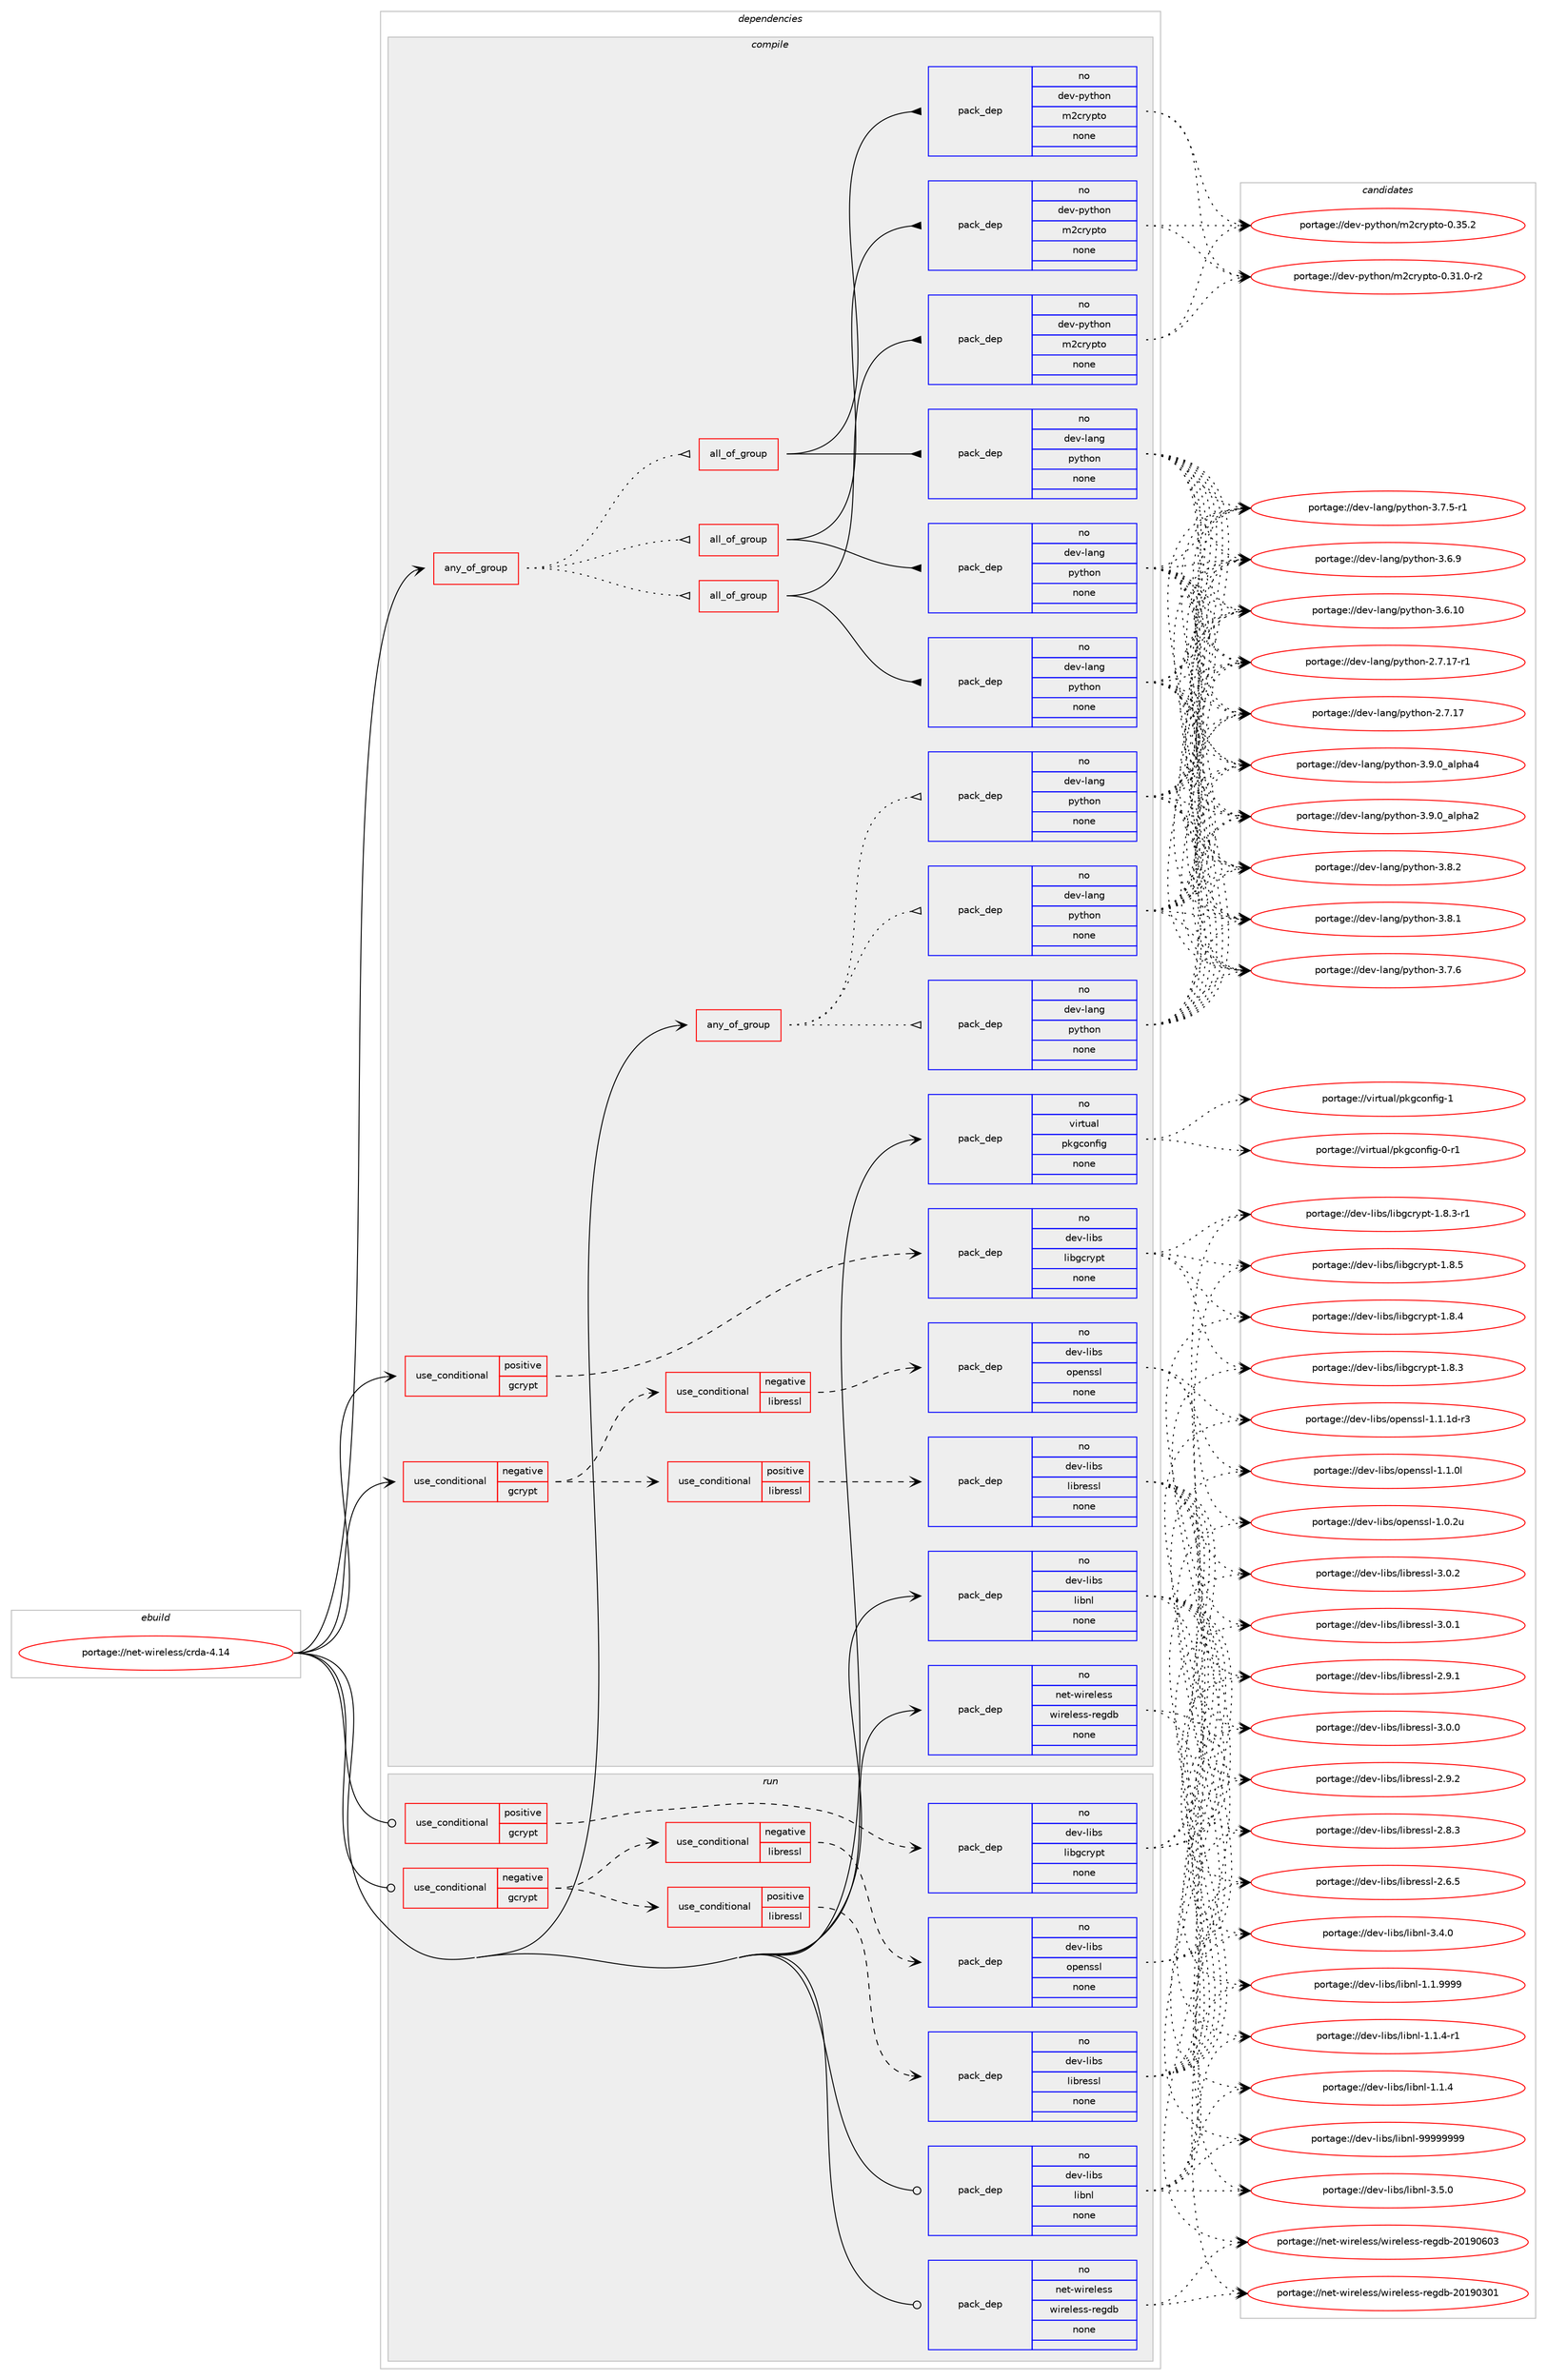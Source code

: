 digraph prolog {

# *************
# Graph options
# *************

newrank=true;
concentrate=true;
compound=true;
graph [rankdir=LR,fontname=Helvetica,fontsize=10,ranksep=1.5];#, ranksep=2.5, nodesep=0.2];
edge  [arrowhead=vee];
node  [fontname=Helvetica,fontsize=10];

# **********
# The ebuild
# **********

subgraph cluster_leftcol {
color=gray;
rank=same;
label=<<i>ebuild</i>>;
id [label="portage://net-wireless/crda-4.14", color=red, width=4, href="../net-wireless/crda-4.14.svg"];
}

# ****************
# The dependencies
# ****************

subgraph cluster_midcol {
color=gray;
label=<<i>dependencies</i>>;
subgraph cluster_compile {
fillcolor="#eeeeee";
style=filled;
label=<<i>compile</i>>;
subgraph any1235 {
dependency64987 [label=<<TABLE BORDER="0" CELLBORDER="1" CELLSPACING="0" CELLPADDING="4"><TR><TD CELLPADDING="10">any_of_group</TD></TR></TABLE>>, shape=none, color=red];subgraph all58 {
dependency64988 [label=<<TABLE BORDER="0" CELLBORDER="1" CELLSPACING="0" CELLPADDING="4"><TR><TD CELLPADDING="10">all_of_group</TD></TR></TABLE>>, shape=none, color=red];subgraph pack51151 {
dependency64989 [label=<<TABLE BORDER="0" CELLBORDER="1" CELLSPACING="0" CELLPADDING="4" WIDTH="220"><TR><TD ROWSPAN="6" CELLPADDING="30">pack_dep</TD></TR><TR><TD WIDTH="110">no</TD></TR><TR><TD>dev-lang</TD></TR><TR><TD>python</TD></TR><TR><TD>none</TD></TR><TR><TD></TD></TR></TABLE>>, shape=none, color=blue];
}
dependency64988:e -> dependency64989:w [weight=20,style="solid",arrowhead="inv"];
subgraph pack51152 {
dependency64990 [label=<<TABLE BORDER="0" CELLBORDER="1" CELLSPACING="0" CELLPADDING="4" WIDTH="220"><TR><TD ROWSPAN="6" CELLPADDING="30">pack_dep</TD></TR><TR><TD WIDTH="110">no</TD></TR><TR><TD>dev-python</TD></TR><TR><TD>m2crypto</TD></TR><TR><TD>none</TD></TR><TR><TD></TD></TR></TABLE>>, shape=none, color=blue];
}
dependency64988:e -> dependency64990:w [weight=20,style="solid",arrowhead="inv"];
}
dependency64987:e -> dependency64988:w [weight=20,style="dotted",arrowhead="oinv"];
subgraph all59 {
dependency64991 [label=<<TABLE BORDER="0" CELLBORDER="1" CELLSPACING="0" CELLPADDING="4"><TR><TD CELLPADDING="10">all_of_group</TD></TR></TABLE>>, shape=none, color=red];subgraph pack51153 {
dependency64992 [label=<<TABLE BORDER="0" CELLBORDER="1" CELLSPACING="0" CELLPADDING="4" WIDTH="220"><TR><TD ROWSPAN="6" CELLPADDING="30">pack_dep</TD></TR><TR><TD WIDTH="110">no</TD></TR><TR><TD>dev-lang</TD></TR><TR><TD>python</TD></TR><TR><TD>none</TD></TR><TR><TD></TD></TR></TABLE>>, shape=none, color=blue];
}
dependency64991:e -> dependency64992:w [weight=20,style="solid",arrowhead="inv"];
subgraph pack51154 {
dependency64993 [label=<<TABLE BORDER="0" CELLBORDER="1" CELLSPACING="0" CELLPADDING="4" WIDTH="220"><TR><TD ROWSPAN="6" CELLPADDING="30">pack_dep</TD></TR><TR><TD WIDTH="110">no</TD></TR><TR><TD>dev-python</TD></TR><TR><TD>m2crypto</TD></TR><TR><TD>none</TD></TR><TR><TD></TD></TR></TABLE>>, shape=none, color=blue];
}
dependency64991:e -> dependency64993:w [weight=20,style="solid",arrowhead="inv"];
}
dependency64987:e -> dependency64991:w [weight=20,style="dotted",arrowhead="oinv"];
subgraph all60 {
dependency64994 [label=<<TABLE BORDER="0" CELLBORDER="1" CELLSPACING="0" CELLPADDING="4"><TR><TD CELLPADDING="10">all_of_group</TD></TR></TABLE>>, shape=none, color=red];subgraph pack51155 {
dependency64995 [label=<<TABLE BORDER="0" CELLBORDER="1" CELLSPACING="0" CELLPADDING="4" WIDTH="220"><TR><TD ROWSPAN="6" CELLPADDING="30">pack_dep</TD></TR><TR><TD WIDTH="110">no</TD></TR><TR><TD>dev-lang</TD></TR><TR><TD>python</TD></TR><TR><TD>none</TD></TR><TR><TD></TD></TR></TABLE>>, shape=none, color=blue];
}
dependency64994:e -> dependency64995:w [weight=20,style="solid",arrowhead="inv"];
subgraph pack51156 {
dependency64996 [label=<<TABLE BORDER="0" CELLBORDER="1" CELLSPACING="0" CELLPADDING="4" WIDTH="220"><TR><TD ROWSPAN="6" CELLPADDING="30">pack_dep</TD></TR><TR><TD WIDTH="110">no</TD></TR><TR><TD>dev-python</TD></TR><TR><TD>m2crypto</TD></TR><TR><TD>none</TD></TR><TR><TD></TD></TR></TABLE>>, shape=none, color=blue];
}
dependency64994:e -> dependency64996:w [weight=20,style="solid",arrowhead="inv"];
}
dependency64987:e -> dependency64994:w [weight=20,style="dotted",arrowhead="oinv"];
}
id:e -> dependency64987:w [weight=20,style="solid",arrowhead="vee"];
subgraph any1236 {
dependency64997 [label=<<TABLE BORDER="0" CELLBORDER="1" CELLSPACING="0" CELLPADDING="4"><TR><TD CELLPADDING="10">any_of_group</TD></TR></TABLE>>, shape=none, color=red];subgraph pack51157 {
dependency64998 [label=<<TABLE BORDER="0" CELLBORDER="1" CELLSPACING="0" CELLPADDING="4" WIDTH="220"><TR><TD ROWSPAN="6" CELLPADDING="30">pack_dep</TD></TR><TR><TD WIDTH="110">no</TD></TR><TR><TD>dev-lang</TD></TR><TR><TD>python</TD></TR><TR><TD>none</TD></TR><TR><TD></TD></TR></TABLE>>, shape=none, color=blue];
}
dependency64997:e -> dependency64998:w [weight=20,style="dotted",arrowhead="oinv"];
subgraph pack51158 {
dependency64999 [label=<<TABLE BORDER="0" CELLBORDER="1" CELLSPACING="0" CELLPADDING="4" WIDTH="220"><TR><TD ROWSPAN="6" CELLPADDING="30">pack_dep</TD></TR><TR><TD WIDTH="110">no</TD></TR><TR><TD>dev-lang</TD></TR><TR><TD>python</TD></TR><TR><TD>none</TD></TR><TR><TD></TD></TR></TABLE>>, shape=none, color=blue];
}
dependency64997:e -> dependency64999:w [weight=20,style="dotted",arrowhead="oinv"];
subgraph pack51159 {
dependency65000 [label=<<TABLE BORDER="0" CELLBORDER="1" CELLSPACING="0" CELLPADDING="4" WIDTH="220"><TR><TD ROWSPAN="6" CELLPADDING="30">pack_dep</TD></TR><TR><TD WIDTH="110">no</TD></TR><TR><TD>dev-lang</TD></TR><TR><TD>python</TD></TR><TR><TD>none</TD></TR><TR><TD></TD></TR></TABLE>>, shape=none, color=blue];
}
dependency64997:e -> dependency65000:w [weight=20,style="dotted",arrowhead="oinv"];
}
id:e -> dependency64997:w [weight=20,style="solid",arrowhead="vee"];
subgraph cond12546 {
dependency65001 [label=<<TABLE BORDER="0" CELLBORDER="1" CELLSPACING="0" CELLPADDING="4"><TR><TD ROWSPAN="3" CELLPADDING="10">use_conditional</TD></TR><TR><TD>negative</TD></TR><TR><TD>gcrypt</TD></TR></TABLE>>, shape=none, color=red];
subgraph cond12547 {
dependency65002 [label=<<TABLE BORDER="0" CELLBORDER="1" CELLSPACING="0" CELLPADDING="4"><TR><TD ROWSPAN="3" CELLPADDING="10">use_conditional</TD></TR><TR><TD>negative</TD></TR><TR><TD>libressl</TD></TR></TABLE>>, shape=none, color=red];
subgraph pack51160 {
dependency65003 [label=<<TABLE BORDER="0" CELLBORDER="1" CELLSPACING="0" CELLPADDING="4" WIDTH="220"><TR><TD ROWSPAN="6" CELLPADDING="30">pack_dep</TD></TR><TR><TD WIDTH="110">no</TD></TR><TR><TD>dev-libs</TD></TR><TR><TD>openssl</TD></TR><TR><TD>none</TD></TR><TR><TD></TD></TR></TABLE>>, shape=none, color=blue];
}
dependency65002:e -> dependency65003:w [weight=20,style="dashed",arrowhead="vee"];
}
dependency65001:e -> dependency65002:w [weight=20,style="dashed",arrowhead="vee"];
subgraph cond12548 {
dependency65004 [label=<<TABLE BORDER="0" CELLBORDER="1" CELLSPACING="0" CELLPADDING="4"><TR><TD ROWSPAN="3" CELLPADDING="10">use_conditional</TD></TR><TR><TD>positive</TD></TR><TR><TD>libressl</TD></TR></TABLE>>, shape=none, color=red];
subgraph pack51161 {
dependency65005 [label=<<TABLE BORDER="0" CELLBORDER="1" CELLSPACING="0" CELLPADDING="4" WIDTH="220"><TR><TD ROWSPAN="6" CELLPADDING="30">pack_dep</TD></TR><TR><TD WIDTH="110">no</TD></TR><TR><TD>dev-libs</TD></TR><TR><TD>libressl</TD></TR><TR><TD>none</TD></TR><TR><TD></TD></TR></TABLE>>, shape=none, color=blue];
}
dependency65004:e -> dependency65005:w [weight=20,style="dashed",arrowhead="vee"];
}
dependency65001:e -> dependency65004:w [weight=20,style="dashed",arrowhead="vee"];
}
id:e -> dependency65001:w [weight=20,style="solid",arrowhead="vee"];
subgraph cond12549 {
dependency65006 [label=<<TABLE BORDER="0" CELLBORDER="1" CELLSPACING="0" CELLPADDING="4"><TR><TD ROWSPAN="3" CELLPADDING="10">use_conditional</TD></TR><TR><TD>positive</TD></TR><TR><TD>gcrypt</TD></TR></TABLE>>, shape=none, color=red];
subgraph pack51162 {
dependency65007 [label=<<TABLE BORDER="0" CELLBORDER="1" CELLSPACING="0" CELLPADDING="4" WIDTH="220"><TR><TD ROWSPAN="6" CELLPADDING="30">pack_dep</TD></TR><TR><TD WIDTH="110">no</TD></TR><TR><TD>dev-libs</TD></TR><TR><TD>libgcrypt</TD></TR><TR><TD>none</TD></TR><TR><TD></TD></TR></TABLE>>, shape=none, color=blue];
}
dependency65006:e -> dependency65007:w [weight=20,style="dashed",arrowhead="vee"];
}
id:e -> dependency65006:w [weight=20,style="solid",arrowhead="vee"];
subgraph pack51163 {
dependency65008 [label=<<TABLE BORDER="0" CELLBORDER="1" CELLSPACING="0" CELLPADDING="4" WIDTH="220"><TR><TD ROWSPAN="6" CELLPADDING="30">pack_dep</TD></TR><TR><TD WIDTH="110">no</TD></TR><TR><TD>dev-libs</TD></TR><TR><TD>libnl</TD></TR><TR><TD>none</TD></TR><TR><TD></TD></TR></TABLE>>, shape=none, color=blue];
}
id:e -> dependency65008:w [weight=20,style="solid",arrowhead="vee"];
subgraph pack51164 {
dependency65009 [label=<<TABLE BORDER="0" CELLBORDER="1" CELLSPACING="0" CELLPADDING="4" WIDTH="220"><TR><TD ROWSPAN="6" CELLPADDING="30">pack_dep</TD></TR><TR><TD WIDTH="110">no</TD></TR><TR><TD>net-wireless</TD></TR><TR><TD>wireless-regdb</TD></TR><TR><TD>none</TD></TR><TR><TD></TD></TR></TABLE>>, shape=none, color=blue];
}
id:e -> dependency65009:w [weight=20,style="solid",arrowhead="vee"];
subgraph pack51165 {
dependency65010 [label=<<TABLE BORDER="0" CELLBORDER="1" CELLSPACING="0" CELLPADDING="4" WIDTH="220"><TR><TD ROWSPAN="6" CELLPADDING="30">pack_dep</TD></TR><TR><TD WIDTH="110">no</TD></TR><TR><TD>virtual</TD></TR><TR><TD>pkgconfig</TD></TR><TR><TD>none</TD></TR><TR><TD></TD></TR></TABLE>>, shape=none, color=blue];
}
id:e -> dependency65010:w [weight=20,style="solid",arrowhead="vee"];
}
subgraph cluster_compileandrun {
fillcolor="#eeeeee";
style=filled;
label=<<i>compile and run</i>>;
}
subgraph cluster_run {
fillcolor="#eeeeee";
style=filled;
label=<<i>run</i>>;
subgraph cond12550 {
dependency65011 [label=<<TABLE BORDER="0" CELLBORDER="1" CELLSPACING="0" CELLPADDING="4"><TR><TD ROWSPAN="3" CELLPADDING="10">use_conditional</TD></TR><TR><TD>negative</TD></TR><TR><TD>gcrypt</TD></TR></TABLE>>, shape=none, color=red];
subgraph cond12551 {
dependency65012 [label=<<TABLE BORDER="0" CELLBORDER="1" CELLSPACING="0" CELLPADDING="4"><TR><TD ROWSPAN="3" CELLPADDING="10">use_conditional</TD></TR><TR><TD>negative</TD></TR><TR><TD>libressl</TD></TR></TABLE>>, shape=none, color=red];
subgraph pack51166 {
dependency65013 [label=<<TABLE BORDER="0" CELLBORDER="1" CELLSPACING="0" CELLPADDING="4" WIDTH="220"><TR><TD ROWSPAN="6" CELLPADDING="30">pack_dep</TD></TR><TR><TD WIDTH="110">no</TD></TR><TR><TD>dev-libs</TD></TR><TR><TD>openssl</TD></TR><TR><TD>none</TD></TR><TR><TD></TD></TR></TABLE>>, shape=none, color=blue];
}
dependency65012:e -> dependency65013:w [weight=20,style="dashed",arrowhead="vee"];
}
dependency65011:e -> dependency65012:w [weight=20,style="dashed",arrowhead="vee"];
subgraph cond12552 {
dependency65014 [label=<<TABLE BORDER="0" CELLBORDER="1" CELLSPACING="0" CELLPADDING="4"><TR><TD ROWSPAN="3" CELLPADDING="10">use_conditional</TD></TR><TR><TD>positive</TD></TR><TR><TD>libressl</TD></TR></TABLE>>, shape=none, color=red];
subgraph pack51167 {
dependency65015 [label=<<TABLE BORDER="0" CELLBORDER="1" CELLSPACING="0" CELLPADDING="4" WIDTH="220"><TR><TD ROWSPAN="6" CELLPADDING="30">pack_dep</TD></TR><TR><TD WIDTH="110">no</TD></TR><TR><TD>dev-libs</TD></TR><TR><TD>libressl</TD></TR><TR><TD>none</TD></TR><TR><TD></TD></TR></TABLE>>, shape=none, color=blue];
}
dependency65014:e -> dependency65015:w [weight=20,style="dashed",arrowhead="vee"];
}
dependency65011:e -> dependency65014:w [weight=20,style="dashed",arrowhead="vee"];
}
id:e -> dependency65011:w [weight=20,style="solid",arrowhead="odot"];
subgraph cond12553 {
dependency65016 [label=<<TABLE BORDER="0" CELLBORDER="1" CELLSPACING="0" CELLPADDING="4"><TR><TD ROWSPAN="3" CELLPADDING="10">use_conditional</TD></TR><TR><TD>positive</TD></TR><TR><TD>gcrypt</TD></TR></TABLE>>, shape=none, color=red];
subgraph pack51168 {
dependency65017 [label=<<TABLE BORDER="0" CELLBORDER="1" CELLSPACING="0" CELLPADDING="4" WIDTH="220"><TR><TD ROWSPAN="6" CELLPADDING="30">pack_dep</TD></TR><TR><TD WIDTH="110">no</TD></TR><TR><TD>dev-libs</TD></TR><TR><TD>libgcrypt</TD></TR><TR><TD>none</TD></TR><TR><TD></TD></TR></TABLE>>, shape=none, color=blue];
}
dependency65016:e -> dependency65017:w [weight=20,style="dashed",arrowhead="vee"];
}
id:e -> dependency65016:w [weight=20,style="solid",arrowhead="odot"];
subgraph pack51169 {
dependency65018 [label=<<TABLE BORDER="0" CELLBORDER="1" CELLSPACING="0" CELLPADDING="4" WIDTH="220"><TR><TD ROWSPAN="6" CELLPADDING="30">pack_dep</TD></TR><TR><TD WIDTH="110">no</TD></TR><TR><TD>dev-libs</TD></TR><TR><TD>libnl</TD></TR><TR><TD>none</TD></TR><TR><TD></TD></TR></TABLE>>, shape=none, color=blue];
}
id:e -> dependency65018:w [weight=20,style="solid",arrowhead="odot"];
subgraph pack51170 {
dependency65019 [label=<<TABLE BORDER="0" CELLBORDER="1" CELLSPACING="0" CELLPADDING="4" WIDTH="220"><TR><TD ROWSPAN="6" CELLPADDING="30">pack_dep</TD></TR><TR><TD WIDTH="110">no</TD></TR><TR><TD>net-wireless</TD></TR><TR><TD>wireless-regdb</TD></TR><TR><TD>none</TD></TR><TR><TD></TD></TR></TABLE>>, shape=none, color=blue];
}
id:e -> dependency65019:w [weight=20,style="solid",arrowhead="odot"];
}
}

# **************
# The candidates
# **************

subgraph cluster_choices {
rank=same;
color=gray;
label=<<i>candidates</i>>;

subgraph choice51151 {
color=black;
nodesep=1;
choice10010111845108971101034711212111610411111045514657464895971081121049752 [label="portage://dev-lang/python-3.9.0_alpha4", color=red, width=4,href="../dev-lang/python-3.9.0_alpha4.svg"];
choice10010111845108971101034711212111610411111045514657464895971081121049750 [label="portage://dev-lang/python-3.9.0_alpha2", color=red, width=4,href="../dev-lang/python-3.9.0_alpha2.svg"];
choice100101118451089711010347112121116104111110455146564650 [label="portage://dev-lang/python-3.8.2", color=red, width=4,href="../dev-lang/python-3.8.2.svg"];
choice100101118451089711010347112121116104111110455146564649 [label="portage://dev-lang/python-3.8.1", color=red, width=4,href="../dev-lang/python-3.8.1.svg"];
choice100101118451089711010347112121116104111110455146554654 [label="portage://dev-lang/python-3.7.6", color=red, width=4,href="../dev-lang/python-3.7.6.svg"];
choice1001011184510897110103471121211161041111104551465546534511449 [label="portage://dev-lang/python-3.7.5-r1", color=red, width=4,href="../dev-lang/python-3.7.5-r1.svg"];
choice100101118451089711010347112121116104111110455146544657 [label="portage://dev-lang/python-3.6.9", color=red, width=4,href="../dev-lang/python-3.6.9.svg"];
choice10010111845108971101034711212111610411111045514654464948 [label="portage://dev-lang/python-3.6.10", color=red, width=4,href="../dev-lang/python-3.6.10.svg"];
choice100101118451089711010347112121116104111110455046554649554511449 [label="portage://dev-lang/python-2.7.17-r1", color=red, width=4,href="../dev-lang/python-2.7.17-r1.svg"];
choice10010111845108971101034711212111610411111045504655464955 [label="portage://dev-lang/python-2.7.17", color=red, width=4,href="../dev-lang/python-2.7.17.svg"];
dependency64989:e -> choice10010111845108971101034711212111610411111045514657464895971081121049752:w [style=dotted,weight="100"];
dependency64989:e -> choice10010111845108971101034711212111610411111045514657464895971081121049750:w [style=dotted,weight="100"];
dependency64989:e -> choice100101118451089711010347112121116104111110455146564650:w [style=dotted,weight="100"];
dependency64989:e -> choice100101118451089711010347112121116104111110455146564649:w [style=dotted,weight="100"];
dependency64989:e -> choice100101118451089711010347112121116104111110455146554654:w [style=dotted,weight="100"];
dependency64989:e -> choice1001011184510897110103471121211161041111104551465546534511449:w [style=dotted,weight="100"];
dependency64989:e -> choice100101118451089711010347112121116104111110455146544657:w [style=dotted,weight="100"];
dependency64989:e -> choice10010111845108971101034711212111610411111045514654464948:w [style=dotted,weight="100"];
dependency64989:e -> choice100101118451089711010347112121116104111110455046554649554511449:w [style=dotted,weight="100"];
dependency64989:e -> choice10010111845108971101034711212111610411111045504655464955:w [style=dotted,weight="100"];
}
subgraph choice51152 {
color=black;
nodesep=1;
choice1001011184511212111610411111047109509911412111211611145484651534650 [label="portage://dev-python/m2crypto-0.35.2", color=red, width=4,href="../dev-python/m2crypto-0.35.2.svg"];
choice10010111845112121116104111110471095099114121112116111454846514946484511450 [label="portage://dev-python/m2crypto-0.31.0-r2", color=red, width=4,href="../dev-python/m2crypto-0.31.0-r2.svg"];
dependency64990:e -> choice1001011184511212111610411111047109509911412111211611145484651534650:w [style=dotted,weight="100"];
dependency64990:e -> choice10010111845112121116104111110471095099114121112116111454846514946484511450:w [style=dotted,weight="100"];
}
subgraph choice51153 {
color=black;
nodesep=1;
choice10010111845108971101034711212111610411111045514657464895971081121049752 [label="portage://dev-lang/python-3.9.0_alpha4", color=red, width=4,href="../dev-lang/python-3.9.0_alpha4.svg"];
choice10010111845108971101034711212111610411111045514657464895971081121049750 [label="portage://dev-lang/python-3.9.0_alpha2", color=red, width=4,href="../dev-lang/python-3.9.0_alpha2.svg"];
choice100101118451089711010347112121116104111110455146564650 [label="portage://dev-lang/python-3.8.2", color=red, width=4,href="../dev-lang/python-3.8.2.svg"];
choice100101118451089711010347112121116104111110455146564649 [label="portage://dev-lang/python-3.8.1", color=red, width=4,href="../dev-lang/python-3.8.1.svg"];
choice100101118451089711010347112121116104111110455146554654 [label="portage://dev-lang/python-3.7.6", color=red, width=4,href="../dev-lang/python-3.7.6.svg"];
choice1001011184510897110103471121211161041111104551465546534511449 [label="portage://dev-lang/python-3.7.5-r1", color=red, width=4,href="../dev-lang/python-3.7.5-r1.svg"];
choice100101118451089711010347112121116104111110455146544657 [label="portage://dev-lang/python-3.6.9", color=red, width=4,href="../dev-lang/python-3.6.9.svg"];
choice10010111845108971101034711212111610411111045514654464948 [label="portage://dev-lang/python-3.6.10", color=red, width=4,href="../dev-lang/python-3.6.10.svg"];
choice100101118451089711010347112121116104111110455046554649554511449 [label="portage://dev-lang/python-2.7.17-r1", color=red, width=4,href="../dev-lang/python-2.7.17-r1.svg"];
choice10010111845108971101034711212111610411111045504655464955 [label="portage://dev-lang/python-2.7.17", color=red, width=4,href="../dev-lang/python-2.7.17.svg"];
dependency64992:e -> choice10010111845108971101034711212111610411111045514657464895971081121049752:w [style=dotted,weight="100"];
dependency64992:e -> choice10010111845108971101034711212111610411111045514657464895971081121049750:w [style=dotted,weight="100"];
dependency64992:e -> choice100101118451089711010347112121116104111110455146564650:w [style=dotted,weight="100"];
dependency64992:e -> choice100101118451089711010347112121116104111110455146564649:w [style=dotted,weight="100"];
dependency64992:e -> choice100101118451089711010347112121116104111110455146554654:w [style=dotted,weight="100"];
dependency64992:e -> choice1001011184510897110103471121211161041111104551465546534511449:w [style=dotted,weight="100"];
dependency64992:e -> choice100101118451089711010347112121116104111110455146544657:w [style=dotted,weight="100"];
dependency64992:e -> choice10010111845108971101034711212111610411111045514654464948:w [style=dotted,weight="100"];
dependency64992:e -> choice100101118451089711010347112121116104111110455046554649554511449:w [style=dotted,weight="100"];
dependency64992:e -> choice10010111845108971101034711212111610411111045504655464955:w [style=dotted,weight="100"];
}
subgraph choice51154 {
color=black;
nodesep=1;
choice1001011184511212111610411111047109509911412111211611145484651534650 [label="portage://dev-python/m2crypto-0.35.2", color=red, width=4,href="../dev-python/m2crypto-0.35.2.svg"];
choice10010111845112121116104111110471095099114121112116111454846514946484511450 [label="portage://dev-python/m2crypto-0.31.0-r2", color=red, width=4,href="../dev-python/m2crypto-0.31.0-r2.svg"];
dependency64993:e -> choice1001011184511212111610411111047109509911412111211611145484651534650:w [style=dotted,weight="100"];
dependency64993:e -> choice10010111845112121116104111110471095099114121112116111454846514946484511450:w [style=dotted,weight="100"];
}
subgraph choice51155 {
color=black;
nodesep=1;
choice10010111845108971101034711212111610411111045514657464895971081121049752 [label="portage://dev-lang/python-3.9.0_alpha4", color=red, width=4,href="../dev-lang/python-3.9.0_alpha4.svg"];
choice10010111845108971101034711212111610411111045514657464895971081121049750 [label="portage://dev-lang/python-3.9.0_alpha2", color=red, width=4,href="../dev-lang/python-3.9.0_alpha2.svg"];
choice100101118451089711010347112121116104111110455146564650 [label="portage://dev-lang/python-3.8.2", color=red, width=4,href="../dev-lang/python-3.8.2.svg"];
choice100101118451089711010347112121116104111110455146564649 [label="portage://dev-lang/python-3.8.1", color=red, width=4,href="../dev-lang/python-3.8.1.svg"];
choice100101118451089711010347112121116104111110455146554654 [label="portage://dev-lang/python-3.7.6", color=red, width=4,href="../dev-lang/python-3.7.6.svg"];
choice1001011184510897110103471121211161041111104551465546534511449 [label="portage://dev-lang/python-3.7.5-r1", color=red, width=4,href="../dev-lang/python-3.7.5-r1.svg"];
choice100101118451089711010347112121116104111110455146544657 [label="portage://dev-lang/python-3.6.9", color=red, width=4,href="../dev-lang/python-3.6.9.svg"];
choice10010111845108971101034711212111610411111045514654464948 [label="portage://dev-lang/python-3.6.10", color=red, width=4,href="../dev-lang/python-3.6.10.svg"];
choice100101118451089711010347112121116104111110455046554649554511449 [label="portage://dev-lang/python-2.7.17-r1", color=red, width=4,href="../dev-lang/python-2.7.17-r1.svg"];
choice10010111845108971101034711212111610411111045504655464955 [label="portage://dev-lang/python-2.7.17", color=red, width=4,href="../dev-lang/python-2.7.17.svg"];
dependency64995:e -> choice10010111845108971101034711212111610411111045514657464895971081121049752:w [style=dotted,weight="100"];
dependency64995:e -> choice10010111845108971101034711212111610411111045514657464895971081121049750:w [style=dotted,weight="100"];
dependency64995:e -> choice100101118451089711010347112121116104111110455146564650:w [style=dotted,weight="100"];
dependency64995:e -> choice100101118451089711010347112121116104111110455146564649:w [style=dotted,weight="100"];
dependency64995:e -> choice100101118451089711010347112121116104111110455146554654:w [style=dotted,weight="100"];
dependency64995:e -> choice1001011184510897110103471121211161041111104551465546534511449:w [style=dotted,weight="100"];
dependency64995:e -> choice100101118451089711010347112121116104111110455146544657:w [style=dotted,weight="100"];
dependency64995:e -> choice10010111845108971101034711212111610411111045514654464948:w [style=dotted,weight="100"];
dependency64995:e -> choice100101118451089711010347112121116104111110455046554649554511449:w [style=dotted,weight="100"];
dependency64995:e -> choice10010111845108971101034711212111610411111045504655464955:w [style=dotted,weight="100"];
}
subgraph choice51156 {
color=black;
nodesep=1;
choice1001011184511212111610411111047109509911412111211611145484651534650 [label="portage://dev-python/m2crypto-0.35.2", color=red, width=4,href="../dev-python/m2crypto-0.35.2.svg"];
choice10010111845112121116104111110471095099114121112116111454846514946484511450 [label="portage://dev-python/m2crypto-0.31.0-r2", color=red, width=4,href="../dev-python/m2crypto-0.31.0-r2.svg"];
dependency64996:e -> choice1001011184511212111610411111047109509911412111211611145484651534650:w [style=dotted,weight="100"];
dependency64996:e -> choice10010111845112121116104111110471095099114121112116111454846514946484511450:w [style=dotted,weight="100"];
}
subgraph choice51157 {
color=black;
nodesep=1;
choice10010111845108971101034711212111610411111045514657464895971081121049752 [label="portage://dev-lang/python-3.9.0_alpha4", color=red, width=4,href="../dev-lang/python-3.9.0_alpha4.svg"];
choice10010111845108971101034711212111610411111045514657464895971081121049750 [label="portage://dev-lang/python-3.9.0_alpha2", color=red, width=4,href="../dev-lang/python-3.9.0_alpha2.svg"];
choice100101118451089711010347112121116104111110455146564650 [label="portage://dev-lang/python-3.8.2", color=red, width=4,href="../dev-lang/python-3.8.2.svg"];
choice100101118451089711010347112121116104111110455146564649 [label="portage://dev-lang/python-3.8.1", color=red, width=4,href="../dev-lang/python-3.8.1.svg"];
choice100101118451089711010347112121116104111110455146554654 [label="portage://dev-lang/python-3.7.6", color=red, width=4,href="../dev-lang/python-3.7.6.svg"];
choice1001011184510897110103471121211161041111104551465546534511449 [label="portage://dev-lang/python-3.7.5-r1", color=red, width=4,href="../dev-lang/python-3.7.5-r1.svg"];
choice100101118451089711010347112121116104111110455146544657 [label="portage://dev-lang/python-3.6.9", color=red, width=4,href="../dev-lang/python-3.6.9.svg"];
choice10010111845108971101034711212111610411111045514654464948 [label="portage://dev-lang/python-3.6.10", color=red, width=4,href="../dev-lang/python-3.6.10.svg"];
choice100101118451089711010347112121116104111110455046554649554511449 [label="portage://dev-lang/python-2.7.17-r1", color=red, width=4,href="../dev-lang/python-2.7.17-r1.svg"];
choice10010111845108971101034711212111610411111045504655464955 [label="portage://dev-lang/python-2.7.17", color=red, width=4,href="../dev-lang/python-2.7.17.svg"];
dependency64998:e -> choice10010111845108971101034711212111610411111045514657464895971081121049752:w [style=dotted,weight="100"];
dependency64998:e -> choice10010111845108971101034711212111610411111045514657464895971081121049750:w [style=dotted,weight="100"];
dependency64998:e -> choice100101118451089711010347112121116104111110455146564650:w [style=dotted,weight="100"];
dependency64998:e -> choice100101118451089711010347112121116104111110455146564649:w [style=dotted,weight="100"];
dependency64998:e -> choice100101118451089711010347112121116104111110455146554654:w [style=dotted,weight="100"];
dependency64998:e -> choice1001011184510897110103471121211161041111104551465546534511449:w [style=dotted,weight="100"];
dependency64998:e -> choice100101118451089711010347112121116104111110455146544657:w [style=dotted,weight="100"];
dependency64998:e -> choice10010111845108971101034711212111610411111045514654464948:w [style=dotted,weight="100"];
dependency64998:e -> choice100101118451089711010347112121116104111110455046554649554511449:w [style=dotted,weight="100"];
dependency64998:e -> choice10010111845108971101034711212111610411111045504655464955:w [style=dotted,weight="100"];
}
subgraph choice51158 {
color=black;
nodesep=1;
choice10010111845108971101034711212111610411111045514657464895971081121049752 [label="portage://dev-lang/python-3.9.0_alpha4", color=red, width=4,href="../dev-lang/python-3.9.0_alpha4.svg"];
choice10010111845108971101034711212111610411111045514657464895971081121049750 [label="portage://dev-lang/python-3.9.0_alpha2", color=red, width=4,href="../dev-lang/python-3.9.0_alpha2.svg"];
choice100101118451089711010347112121116104111110455146564650 [label="portage://dev-lang/python-3.8.2", color=red, width=4,href="../dev-lang/python-3.8.2.svg"];
choice100101118451089711010347112121116104111110455146564649 [label="portage://dev-lang/python-3.8.1", color=red, width=4,href="../dev-lang/python-3.8.1.svg"];
choice100101118451089711010347112121116104111110455146554654 [label="portage://dev-lang/python-3.7.6", color=red, width=4,href="../dev-lang/python-3.7.6.svg"];
choice1001011184510897110103471121211161041111104551465546534511449 [label="portage://dev-lang/python-3.7.5-r1", color=red, width=4,href="../dev-lang/python-3.7.5-r1.svg"];
choice100101118451089711010347112121116104111110455146544657 [label="portage://dev-lang/python-3.6.9", color=red, width=4,href="../dev-lang/python-3.6.9.svg"];
choice10010111845108971101034711212111610411111045514654464948 [label="portage://dev-lang/python-3.6.10", color=red, width=4,href="../dev-lang/python-3.6.10.svg"];
choice100101118451089711010347112121116104111110455046554649554511449 [label="portage://dev-lang/python-2.7.17-r1", color=red, width=4,href="../dev-lang/python-2.7.17-r1.svg"];
choice10010111845108971101034711212111610411111045504655464955 [label="portage://dev-lang/python-2.7.17", color=red, width=4,href="../dev-lang/python-2.7.17.svg"];
dependency64999:e -> choice10010111845108971101034711212111610411111045514657464895971081121049752:w [style=dotted,weight="100"];
dependency64999:e -> choice10010111845108971101034711212111610411111045514657464895971081121049750:w [style=dotted,weight="100"];
dependency64999:e -> choice100101118451089711010347112121116104111110455146564650:w [style=dotted,weight="100"];
dependency64999:e -> choice100101118451089711010347112121116104111110455146564649:w [style=dotted,weight="100"];
dependency64999:e -> choice100101118451089711010347112121116104111110455146554654:w [style=dotted,weight="100"];
dependency64999:e -> choice1001011184510897110103471121211161041111104551465546534511449:w [style=dotted,weight="100"];
dependency64999:e -> choice100101118451089711010347112121116104111110455146544657:w [style=dotted,weight="100"];
dependency64999:e -> choice10010111845108971101034711212111610411111045514654464948:w [style=dotted,weight="100"];
dependency64999:e -> choice100101118451089711010347112121116104111110455046554649554511449:w [style=dotted,weight="100"];
dependency64999:e -> choice10010111845108971101034711212111610411111045504655464955:w [style=dotted,weight="100"];
}
subgraph choice51159 {
color=black;
nodesep=1;
choice10010111845108971101034711212111610411111045514657464895971081121049752 [label="portage://dev-lang/python-3.9.0_alpha4", color=red, width=4,href="../dev-lang/python-3.9.0_alpha4.svg"];
choice10010111845108971101034711212111610411111045514657464895971081121049750 [label="portage://dev-lang/python-3.9.0_alpha2", color=red, width=4,href="../dev-lang/python-3.9.0_alpha2.svg"];
choice100101118451089711010347112121116104111110455146564650 [label="portage://dev-lang/python-3.8.2", color=red, width=4,href="../dev-lang/python-3.8.2.svg"];
choice100101118451089711010347112121116104111110455146564649 [label="portage://dev-lang/python-3.8.1", color=red, width=4,href="../dev-lang/python-3.8.1.svg"];
choice100101118451089711010347112121116104111110455146554654 [label="portage://dev-lang/python-3.7.6", color=red, width=4,href="../dev-lang/python-3.7.6.svg"];
choice1001011184510897110103471121211161041111104551465546534511449 [label="portage://dev-lang/python-3.7.5-r1", color=red, width=4,href="../dev-lang/python-3.7.5-r1.svg"];
choice100101118451089711010347112121116104111110455146544657 [label="portage://dev-lang/python-3.6.9", color=red, width=4,href="../dev-lang/python-3.6.9.svg"];
choice10010111845108971101034711212111610411111045514654464948 [label="portage://dev-lang/python-3.6.10", color=red, width=4,href="../dev-lang/python-3.6.10.svg"];
choice100101118451089711010347112121116104111110455046554649554511449 [label="portage://dev-lang/python-2.7.17-r1", color=red, width=4,href="../dev-lang/python-2.7.17-r1.svg"];
choice10010111845108971101034711212111610411111045504655464955 [label="portage://dev-lang/python-2.7.17", color=red, width=4,href="../dev-lang/python-2.7.17.svg"];
dependency65000:e -> choice10010111845108971101034711212111610411111045514657464895971081121049752:w [style=dotted,weight="100"];
dependency65000:e -> choice10010111845108971101034711212111610411111045514657464895971081121049750:w [style=dotted,weight="100"];
dependency65000:e -> choice100101118451089711010347112121116104111110455146564650:w [style=dotted,weight="100"];
dependency65000:e -> choice100101118451089711010347112121116104111110455146564649:w [style=dotted,weight="100"];
dependency65000:e -> choice100101118451089711010347112121116104111110455146554654:w [style=dotted,weight="100"];
dependency65000:e -> choice1001011184510897110103471121211161041111104551465546534511449:w [style=dotted,weight="100"];
dependency65000:e -> choice100101118451089711010347112121116104111110455146544657:w [style=dotted,weight="100"];
dependency65000:e -> choice10010111845108971101034711212111610411111045514654464948:w [style=dotted,weight="100"];
dependency65000:e -> choice100101118451089711010347112121116104111110455046554649554511449:w [style=dotted,weight="100"];
dependency65000:e -> choice10010111845108971101034711212111610411111045504655464955:w [style=dotted,weight="100"];
}
subgraph choice51160 {
color=black;
nodesep=1;
choice1001011184510810598115471111121011101151151084549464946491004511451 [label="portage://dev-libs/openssl-1.1.1d-r3", color=red, width=4,href="../dev-libs/openssl-1.1.1d-r3.svg"];
choice100101118451081059811547111112101110115115108454946494648108 [label="portage://dev-libs/openssl-1.1.0l", color=red, width=4,href="../dev-libs/openssl-1.1.0l.svg"];
choice100101118451081059811547111112101110115115108454946484650117 [label="portage://dev-libs/openssl-1.0.2u", color=red, width=4,href="../dev-libs/openssl-1.0.2u.svg"];
dependency65003:e -> choice1001011184510810598115471111121011101151151084549464946491004511451:w [style=dotted,weight="100"];
dependency65003:e -> choice100101118451081059811547111112101110115115108454946494648108:w [style=dotted,weight="100"];
dependency65003:e -> choice100101118451081059811547111112101110115115108454946484650117:w [style=dotted,weight="100"];
}
subgraph choice51161 {
color=black;
nodesep=1;
choice10010111845108105981154710810598114101115115108455146484650 [label="portage://dev-libs/libressl-3.0.2", color=red, width=4,href="../dev-libs/libressl-3.0.2.svg"];
choice10010111845108105981154710810598114101115115108455146484649 [label="portage://dev-libs/libressl-3.0.1", color=red, width=4,href="../dev-libs/libressl-3.0.1.svg"];
choice10010111845108105981154710810598114101115115108455146484648 [label="portage://dev-libs/libressl-3.0.0", color=red, width=4,href="../dev-libs/libressl-3.0.0.svg"];
choice10010111845108105981154710810598114101115115108455046574650 [label="portage://dev-libs/libressl-2.9.2", color=red, width=4,href="../dev-libs/libressl-2.9.2.svg"];
choice10010111845108105981154710810598114101115115108455046574649 [label="portage://dev-libs/libressl-2.9.1", color=red, width=4,href="../dev-libs/libressl-2.9.1.svg"];
choice10010111845108105981154710810598114101115115108455046564651 [label="portage://dev-libs/libressl-2.8.3", color=red, width=4,href="../dev-libs/libressl-2.8.3.svg"];
choice10010111845108105981154710810598114101115115108455046544653 [label="portage://dev-libs/libressl-2.6.5", color=red, width=4,href="../dev-libs/libressl-2.6.5.svg"];
dependency65005:e -> choice10010111845108105981154710810598114101115115108455146484650:w [style=dotted,weight="100"];
dependency65005:e -> choice10010111845108105981154710810598114101115115108455146484649:w [style=dotted,weight="100"];
dependency65005:e -> choice10010111845108105981154710810598114101115115108455146484648:w [style=dotted,weight="100"];
dependency65005:e -> choice10010111845108105981154710810598114101115115108455046574650:w [style=dotted,weight="100"];
dependency65005:e -> choice10010111845108105981154710810598114101115115108455046574649:w [style=dotted,weight="100"];
dependency65005:e -> choice10010111845108105981154710810598114101115115108455046564651:w [style=dotted,weight="100"];
dependency65005:e -> choice10010111845108105981154710810598114101115115108455046544653:w [style=dotted,weight="100"];
}
subgraph choice51162 {
color=black;
nodesep=1;
choice1001011184510810598115471081059810399114121112116454946564653 [label="portage://dev-libs/libgcrypt-1.8.5", color=red, width=4,href="../dev-libs/libgcrypt-1.8.5.svg"];
choice1001011184510810598115471081059810399114121112116454946564652 [label="portage://dev-libs/libgcrypt-1.8.4", color=red, width=4,href="../dev-libs/libgcrypt-1.8.4.svg"];
choice10010111845108105981154710810598103991141211121164549465646514511449 [label="portage://dev-libs/libgcrypt-1.8.3-r1", color=red, width=4,href="../dev-libs/libgcrypt-1.8.3-r1.svg"];
choice1001011184510810598115471081059810399114121112116454946564651 [label="portage://dev-libs/libgcrypt-1.8.3", color=red, width=4,href="../dev-libs/libgcrypt-1.8.3.svg"];
dependency65007:e -> choice1001011184510810598115471081059810399114121112116454946564653:w [style=dotted,weight="100"];
dependency65007:e -> choice1001011184510810598115471081059810399114121112116454946564652:w [style=dotted,weight="100"];
dependency65007:e -> choice10010111845108105981154710810598103991141211121164549465646514511449:w [style=dotted,weight="100"];
dependency65007:e -> choice1001011184510810598115471081059810399114121112116454946564651:w [style=dotted,weight="100"];
}
subgraph choice51163 {
color=black;
nodesep=1;
choice10010111845108105981154710810598110108455757575757575757 [label="portage://dev-libs/libnl-99999999", color=red, width=4,href="../dev-libs/libnl-99999999.svg"];
choice10010111845108105981154710810598110108455146534648 [label="portage://dev-libs/libnl-3.5.0", color=red, width=4,href="../dev-libs/libnl-3.5.0.svg"];
choice10010111845108105981154710810598110108455146524648 [label="portage://dev-libs/libnl-3.4.0", color=red, width=4,href="../dev-libs/libnl-3.4.0.svg"];
choice10010111845108105981154710810598110108454946494657575757 [label="portage://dev-libs/libnl-1.1.9999", color=red, width=4,href="../dev-libs/libnl-1.1.9999.svg"];
choice100101118451081059811547108105981101084549464946524511449 [label="portage://dev-libs/libnl-1.1.4-r1", color=red, width=4,href="../dev-libs/libnl-1.1.4-r1.svg"];
choice10010111845108105981154710810598110108454946494652 [label="portage://dev-libs/libnl-1.1.4", color=red, width=4,href="../dev-libs/libnl-1.1.4.svg"];
dependency65008:e -> choice10010111845108105981154710810598110108455757575757575757:w [style=dotted,weight="100"];
dependency65008:e -> choice10010111845108105981154710810598110108455146534648:w [style=dotted,weight="100"];
dependency65008:e -> choice10010111845108105981154710810598110108455146524648:w [style=dotted,weight="100"];
dependency65008:e -> choice10010111845108105981154710810598110108454946494657575757:w [style=dotted,weight="100"];
dependency65008:e -> choice100101118451081059811547108105981101084549464946524511449:w [style=dotted,weight="100"];
dependency65008:e -> choice10010111845108105981154710810598110108454946494652:w [style=dotted,weight="100"];
}
subgraph choice51164 {
color=black;
nodesep=1;
choice11010111645119105114101108101115115471191051141011081011151154511410110310098455048495748544851 [label="portage://net-wireless/wireless-regdb-20190603", color=red, width=4,href="../net-wireless/wireless-regdb-20190603.svg"];
choice11010111645119105114101108101115115471191051141011081011151154511410110310098455048495748514849 [label="portage://net-wireless/wireless-regdb-20190301", color=red, width=4,href="../net-wireless/wireless-regdb-20190301.svg"];
dependency65009:e -> choice11010111645119105114101108101115115471191051141011081011151154511410110310098455048495748544851:w [style=dotted,weight="100"];
dependency65009:e -> choice11010111645119105114101108101115115471191051141011081011151154511410110310098455048495748514849:w [style=dotted,weight="100"];
}
subgraph choice51165 {
color=black;
nodesep=1;
choice1181051141161179710847112107103991111101021051034549 [label="portage://virtual/pkgconfig-1", color=red, width=4,href="../virtual/pkgconfig-1.svg"];
choice11810511411611797108471121071039911111010210510345484511449 [label="portage://virtual/pkgconfig-0-r1", color=red, width=4,href="../virtual/pkgconfig-0-r1.svg"];
dependency65010:e -> choice1181051141161179710847112107103991111101021051034549:w [style=dotted,weight="100"];
dependency65010:e -> choice11810511411611797108471121071039911111010210510345484511449:w [style=dotted,weight="100"];
}
subgraph choice51166 {
color=black;
nodesep=1;
choice1001011184510810598115471111121011101151151084549464946491004511451 [label="portage://dev-libs/openssl-1.1.1d-r3", color=red, width=4,href="../dev-libs/openssl-1.1.1d-r3.svg"];
choice100101118451081059811547111112101110115115108454946494648108 [label="portage://dev-libs/openssl-1.1.0l", color=red, width=4,href="../dev-libs/openssl-1.1.0l.svg"];
choice100101118451081059811547111112101110115115108454946484650117 [label="portage://dev-libs/openssl-1.0.2u", color=red, width=4,href="../dev-libs/openssl-1.0.2u.svg"];
dependency65013:e -> choice1001011184510810598115471111121011101151151084549464946491004511451:w [style=dotted,weight="100"];
dependency65013:e -> choice100101118451081059811547111112101110115115108454946494648108:w [style=dotted,weight="100"];
dependency65013:e -> choice100101118451081059811547111112101110115115108454946484650117:w [style=dotted,weight="100"];
}
subgraph choice51167 {
color=black;
nodesep=1;
choice10010111845108105981154710810598114101115115108455146484650 [label="portage://dev-libs/libressl-3.0.2", color=red, width=4,href="../dev-libs/libressl-3.0.2.svg"];
choice10010111845108105981154710810598114101115115108455146484649 [label="portage://dev-libs/libressl-3.0.1", color=red, width=4,href="../dev-libs/libressl-3.0.1.svg"];
choice10010111845108105981154710810598114101115115108455146484648 [label="portage://dev-libs/libressl-3.0.0", color=red, width=4,href="../dev-libs/libressl-3.0.0.svg"];
choice10010111845108105981154710810598114101115115108455046574650 [label="portage://dev-libs/libressl-2.9.2", color=red, width=4,href="../dev-libs/libressl-2.9.2.svg"];
choice10010111845108105981154710810598114101115115108455046574649 [label="portage://dev-libs/libressl-2.9.1", color=red, width=4,href="../dev-libs/libressl-2.9.1.svg"];
choice10010111845108105981154710810598114101115115108455046564651 [label="portage://dev-libs/libressl-2.8.3", color=red, width=4,href="../dev-libs/libressl-2.8.3.svg"];
choice10010111845108105981154710810598114101115115108455046544653 [label="portage://dev-libs/libressl-2.6.5", color=red, width=4,href="../dev-libs/libressl-2.6.5.svg"];
dependency65015:e -> choice10010111845108105981154710810598114101115115108455146484650:w [style=dotted,weight="100"];
dependency65015:e -> choice10010111845108105981154710810598114101115115108455146484649:w [style=dotted,weight="100"];
dependency65015:e -> choice10010111845108105981154710810598114101115115108455146484648:w [style=dotted,weight="100"];
dependency65015:e -> choice10010111845108105981154710810598114101115115108455046574650:w [style=dotted,weight="100"];
dependency65015:e -> choice10010111845108105981154710810598114101115115108455046574649:w [style=dotted,weight="100"];
dependency65015:e -> choice10010111845108105981154710810598114101115115108455046564651:w [style=dotted,weight="100"];
dependency65015:e -> choice10010111845108105981154710810598114101115115108455046544653:w [style=dotted,weight="100"];
}
subgraph choice51168 {
color=black;
nodesep=1;
choice1001011184510810598115471081059810399114121112116454946564653 [label="portage://dev-libs/libgcrypt-1.8.5", color=red, width=4,href="../dev-libs/libgcrypt-1.8.5.svg"];
choice1001011184510810598115471081059810399114121112116454946564652 [label="portage://dev-libs/libgcrypt-1.8.4", color=red, width=4,href="../dev-libs/libgcrypt-1.8.4.svg"];
choice10010111845108105981154710810598103991141211121164549465646514511449 [label="portage://dev-libs/libgcrypt-1.8.3-r1", color=red, width=4,href="../dev-libs/libgcrypt-1.8.3-r1.svg"];
choice1001011184510810598115471081059810399114121112116454946564651 [label="portage://dev-libs/libgcrypt-1.8.3", color=red, width=4,href="../dev-libs/libgcrypt-1.8.3.svg"];
dependency65017:e -> choice1001011184510810598115471081059810399114121112116454946564653:w [style=dotted,weight="100"];
dependency65017:e -> choice1001011184510810598115471081059810399114121112116454946564652:w [style=dotted,weight="100"];
dependency65017:e -> choice10010111845108105981154710810598103991141211121164549465646514511449:w [style=dotted,weight="100"];
dependency65017:e -> choice1001011184510810598115471081059810399114121112116454946564651:w [style=dotted,weight="100"];
}
subgraph choice51169 {
color=black;
nodesep=1;
choice10010111845108105981154710810598110108455757575757575757 [label="portage://dev-libs/libnl-99999999", color=red, width=4,href="../dev-libs/libnl-99999999.svg"];
choice10010111845108105981154710810598110108455146534648 [label="portage://dev-libs/libnl-3.5.0", color=red, width=4,href="../dev-libs/libnl-3.5.0.svg"];
choice10010111845108105981154710810598110108455146524648 [label="portage://dev-libs/libnl-3.4.0", color=red, width=4,href="../dev-libs/libnl-3.4.0.svg"];
choice10010111845108105981154710810598110108454946494657575757 [label="portage://dev-libs/libnl-1.1.9999", color=red, width=4,href="../dev-libs/libnl-1.1.9999.svg"];
choice100101118451081059811547108105981101084549464946524511449 [label="portage://dev-libs/libnl-1.1.4-r1", color=red, width=4,href="../dev-libs/libnl-1.1.4-r1.svg"];
choice10010111845108105981154710810598110108454946494652 [label="portage://dev-libs/libnl-1.1.4", color=red, width=4,href="../dev-libs/libnl-1.1.4.svg"];
dependency65018:e -> choice10010111845108105981154710810598110108455757575757575757:w [style=dotted,weight="100"];
dependency65018:e -> choice10010111845108105981154710810598110108455146534648:w [style=dotted,weight="100"];
dependency65018:e -> choice10010111845108105981154710810598110108455146524648:w [style=dotted,weight="100"];
dependency65018:e -> choice10010111845108105981154710810598110108454946494657575757:w [style=dotted,weight="100"];
dependency65018:e -> choice100101118451081059811547108105981101084549464946524511449:w [style=dotted,weight="100"];
dependency65018:e -> choice10010111845108105981154710810598110108454946494652:w [style=dotted,weight="100"];
}
subgraph choice51170 {
color=black;
nodesep=1;
choice11010111645119105114101108101115115471191051141011081011151154511410110310098455048495748544851 [label="portage://net-wireless/wireless-regdb-20190603", color=red, width=4,href="../net-wireless/wireless-regdb-20190603.svg"];
choice11010111645119105114101108101115115471191051141011081011151154511410110310098455048495748514849 [label="portage://net-wireless/wireless-regdb-20190301", color=red, width=4,href="../net-wireless/wireless-regdb-20190301.svg"];
dependency65019:e -> choice11010111645119105114101108101115115471191051141011081011151154511410110310098455048495748544851:w [style=dotted,weight="100"];
dependency65019:e -> choice11010111645119105114101108101115115471191051141011081011151154511410110310098455048495748514849:w [style=dotted,weight="100"];
}
}

}
